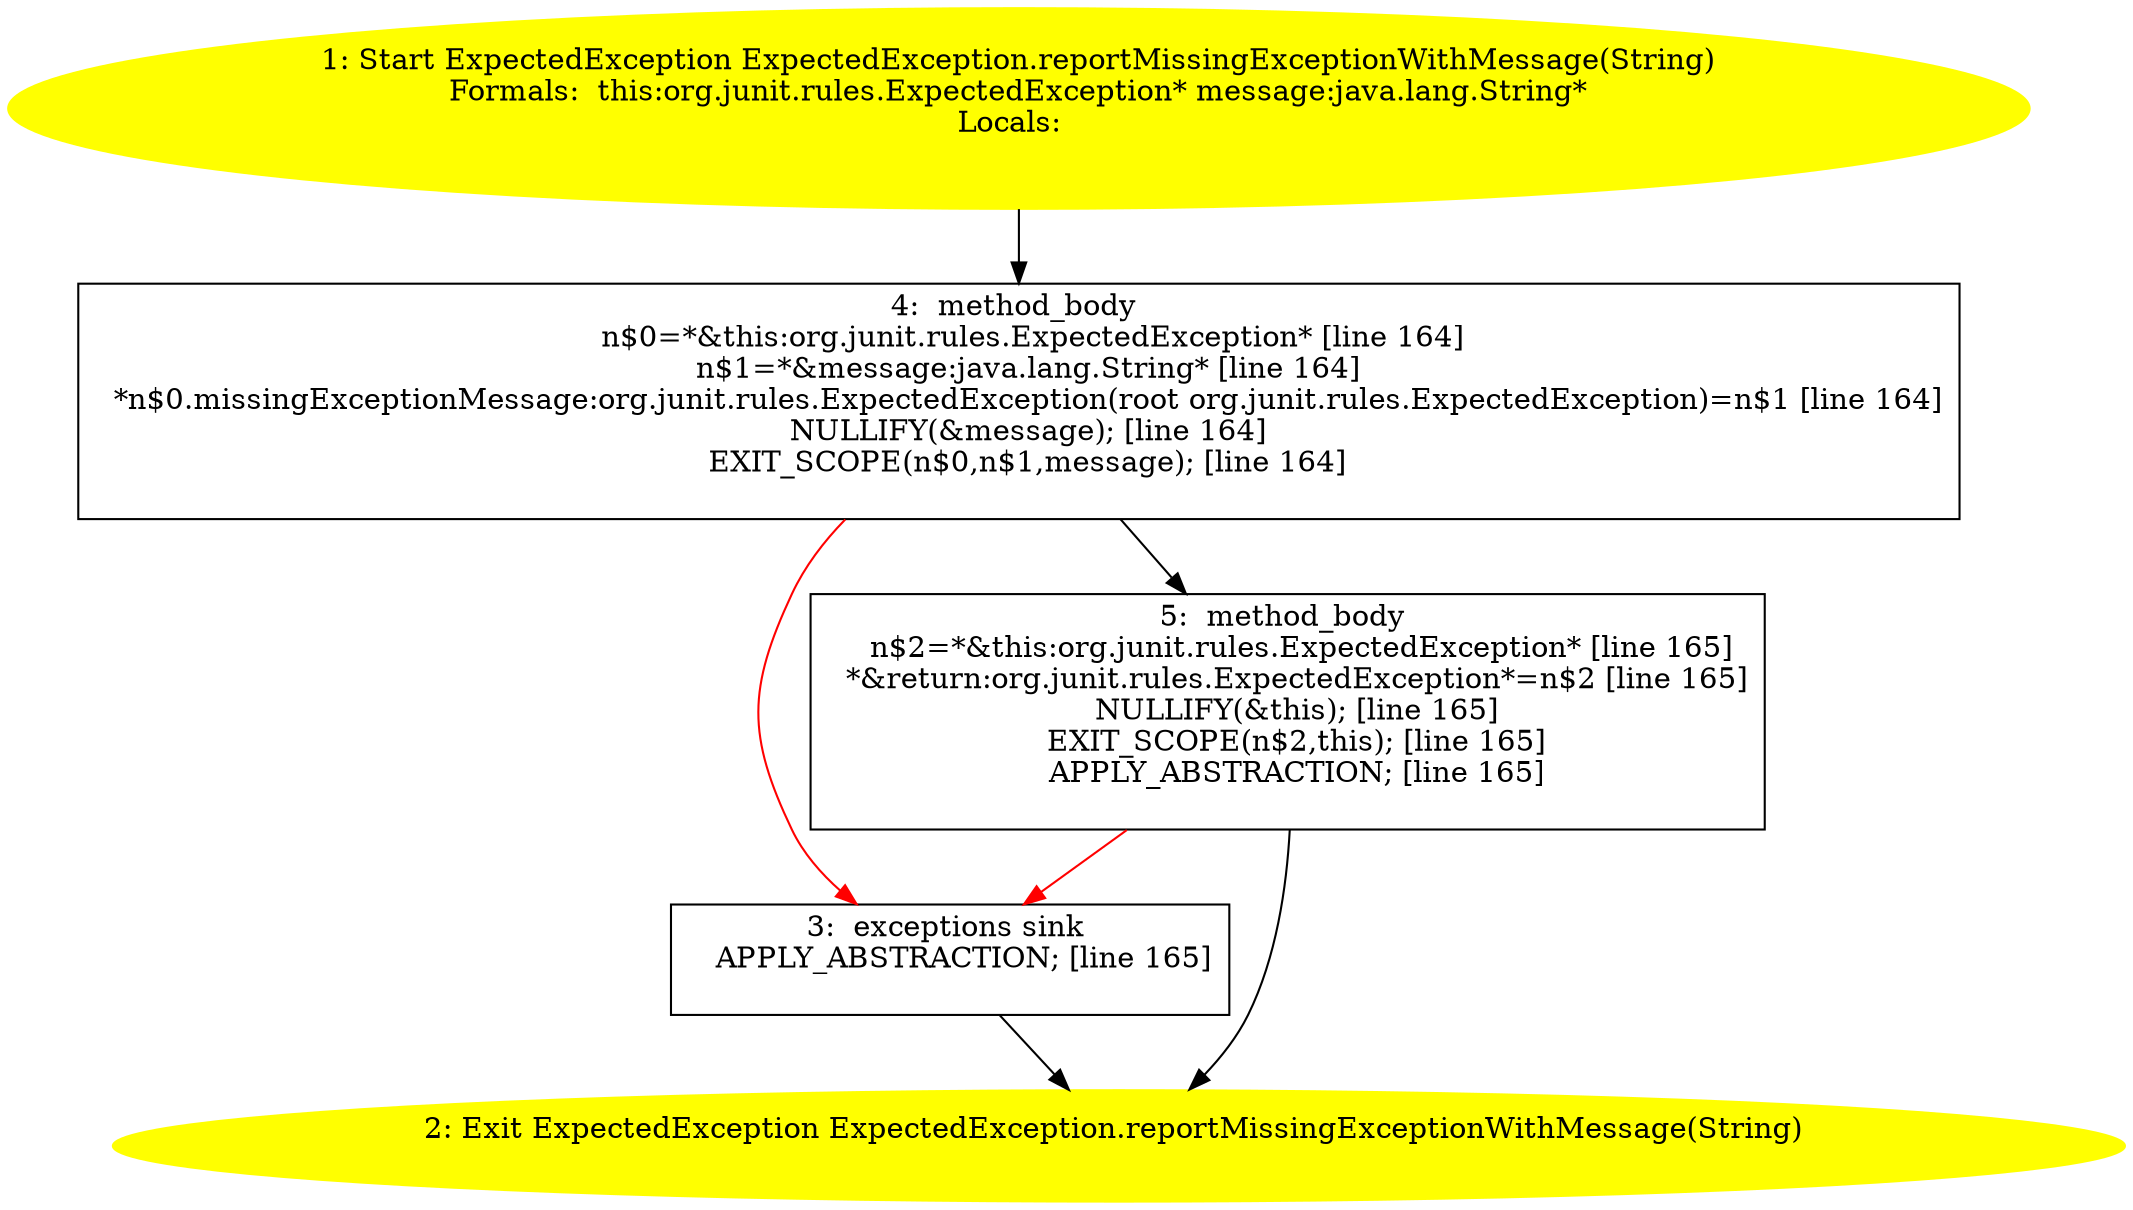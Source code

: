 /* @generated */
digraph cfg {
"org.junit.rules.ExpectedException.reportMissingExceptionWithMessage(java.lang.String):org.junit.rule.bc3d864d0b40f4dc8fbe754a3f702d30_1" [label="1: Start ExpectedException ExpectedException.reportMissingExceptionWithMessage(String)\nFormals:  this:org.junit.rules.ExpectedException* message:java.lang.String*\nLocals:  \n  " color=yellow style=filled]
	

	 "org.junit.rules.ExpectedException.reportMissingExceptionWithMessage(java.lang.String):org.junit.rule.bc3d864d0b40f4dc8fbe754a3f702d30_1" -> "org.junit.rules.ExpectedException.reportMissingExceptionWithMessage(java.lang.String):org.junit.rule.bc3d864d0b40f4dc8fbe754a3f702d30_4" ;
"org.junit.rules.ExpectedException.reportMissingExceptionWithMessage(java.lang.String):org.junit.rule.bc3d864d0b40f4dc8fbe754a3f702d30_2" [label="2: Exit ExpectedException ExpectedException.reportMissingExceptionWithMessage(String) \n  " color=yellow style=filled]
	

"org.junit.rules.ExpectedException.reportMissingExceptionWithMessage(java.lang.String):org.junit.rule.bc3d864d0b40f4dc8fbe754a3f702d30_3" [label="3:  exceptions sink \n   APPLY_ABSTRACTION; [line 165]\n " shape="box"]
	

	 "org.junit.rules.ExpectedException.reportMissingExceptionWithMessage(java.lang.String):org.junit.rule.bc3d864d0b40f4dc8fbe754a3f702d30_3" -> "org.junit.rules.ExpectedException.reportMissingExceptionWithMessage(java.lang.String):org.junit.rule.bc3d864d0b40f4dc8fbe754a3f702d30_2" ;
"org.junit.rules.ExpectedException.reportMissingExceptionWithMessage(java.lang.String):org.junit.rule.bc3d864d0b40f4dc8fbe754a3f702d30_4" [label="4:  method_body \n   n$0=*&this:org.junit.rules.ExpectedException* [line 164]\n  n$1=*&message:java.lang.String* [line 164]\n  *n$0.missingExceptionMessage:org.junit.rules.ExpectedException(root org.junit.rules.ExpectedException)=n$1 [line 164]\n  NULLIFY(&message); [line 164]\n  EXIT_SCOPE(n$0,n$1,message); [line 164]\n " shape="box"]
	

	 "org.junit.rules.ExpectedException.reportMissingExceptionWithMessage(java.lang.String):org.junit.rule.bc3d864d0b40f4dc8fbe754a3f702d30_4" -> "org.junit.rules.ExpectedException.reportMissingExceptionWithMessage(java.lang.String):org.junit.rule.bc3d864d0b40f4dc8fbe754a3f702d30_5" ;
	 "org.junit.rules.ExpectedException.reportMissingExceptionWithMessage(java.lang.String):org.junit.rule.bc3d864d0b40f4dc8fbe754a3f702d30_4" -> "org.junit.rules.ExpectedException.reportMissingExceptionWithMessage(java.lang.String):org.junit.rule.bc3d864d0b40f4dc8fbe754a3f702d30_3" [color="red" ];
"org.junit.rules.ExpectedException.reportMissingExceptionWithMessage(java.lang.String):org.junit.rule.bc3d864d0b40f4dc8fbe754a3f702d30_5" [label="5:  method_body \n   n$2=*&this:org.junit.rules.ExpectedException* [line 165]\n  *&return:org.junit.rules.ExpectedException*=n$2 [line 165]\n  NULLIFY(&this); [line 165]\n  EXIT_SCOPE(n$2,this); [line 165]\n  APPLY_ABSTRACTION; [line 165]\n " shape="box"]
	

	 "org.junit.rules.ExpectedException.reportMissingExceptionWithMessage(java.lang.String):org.junit.rule.bc3d864d0b40f4dc8fbe754a3f702d30_5" -> "org.junit.rules.ExpectedException.reportMissingExceptionWithMessage(java.lang.String):org.junit.rule.bc3d864d0b40f4dc8fbe754a3f702d30_2" ;
	 "org.junit.rules.ExpectedException.reportMissingExceptionWithMessage(java.lang.String):org.junit.rule.bc3d864d0b40f4dc8fbe754a3f702d30_5" -> "org.junit.rules.ExpectedException.reportMissingExceptionWithMessage(java.lang.String):org.junit.rule.bc3d864d0b40f4dc8fbe754a3f702d30_3" [color="red" ];
}
